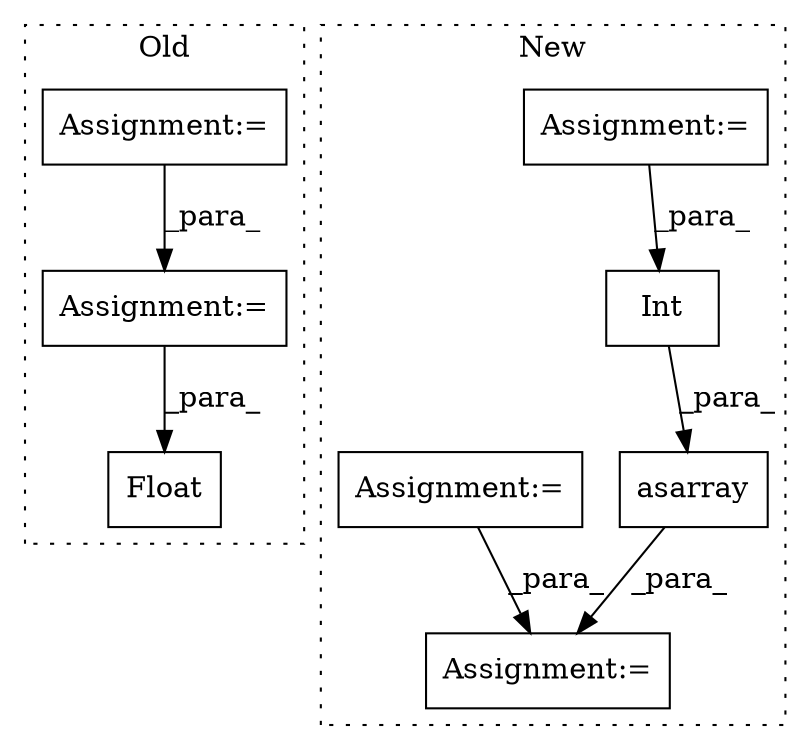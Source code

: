 digraph G {
subgraph cluster0 {
1 [label="Float" a="32" s="1380,1390" l="6,1" shape="box"];
6 [label="Assignment:=" a="7" s="1289" l="1" shape="box"];
8 [label="Assignment:=" a="7" s="1457" l="43" shape="box"];
label = "Old";
style="dotted";
}
subgraph cluster1 {
2 [label="asarray" a="32" s="1760,1777" l="8,1" shape="box"];
3 [label="Assignment:=" a="7" s="1829" l="1" shape="box"];
4 [label="Assignment:=" a="7" s="1376" l="1" shape="box"];
5 [label="Int" a="32" s="1428,1443" l="4,1" shape="box"];
7 [label="Assignment:=" a="7" s="1599" l="14" shape="box"];
label = "New";
style="dotted";
}
2 -> 3 [label="_para_"];
4 -> 5 [label="_para_"];
5 -> 2 [label="_para_"];
6 -> 8 [label="_para_"];
7 -> 3 [label="_para_"];
8 -> 1 [label="_para_"];
}